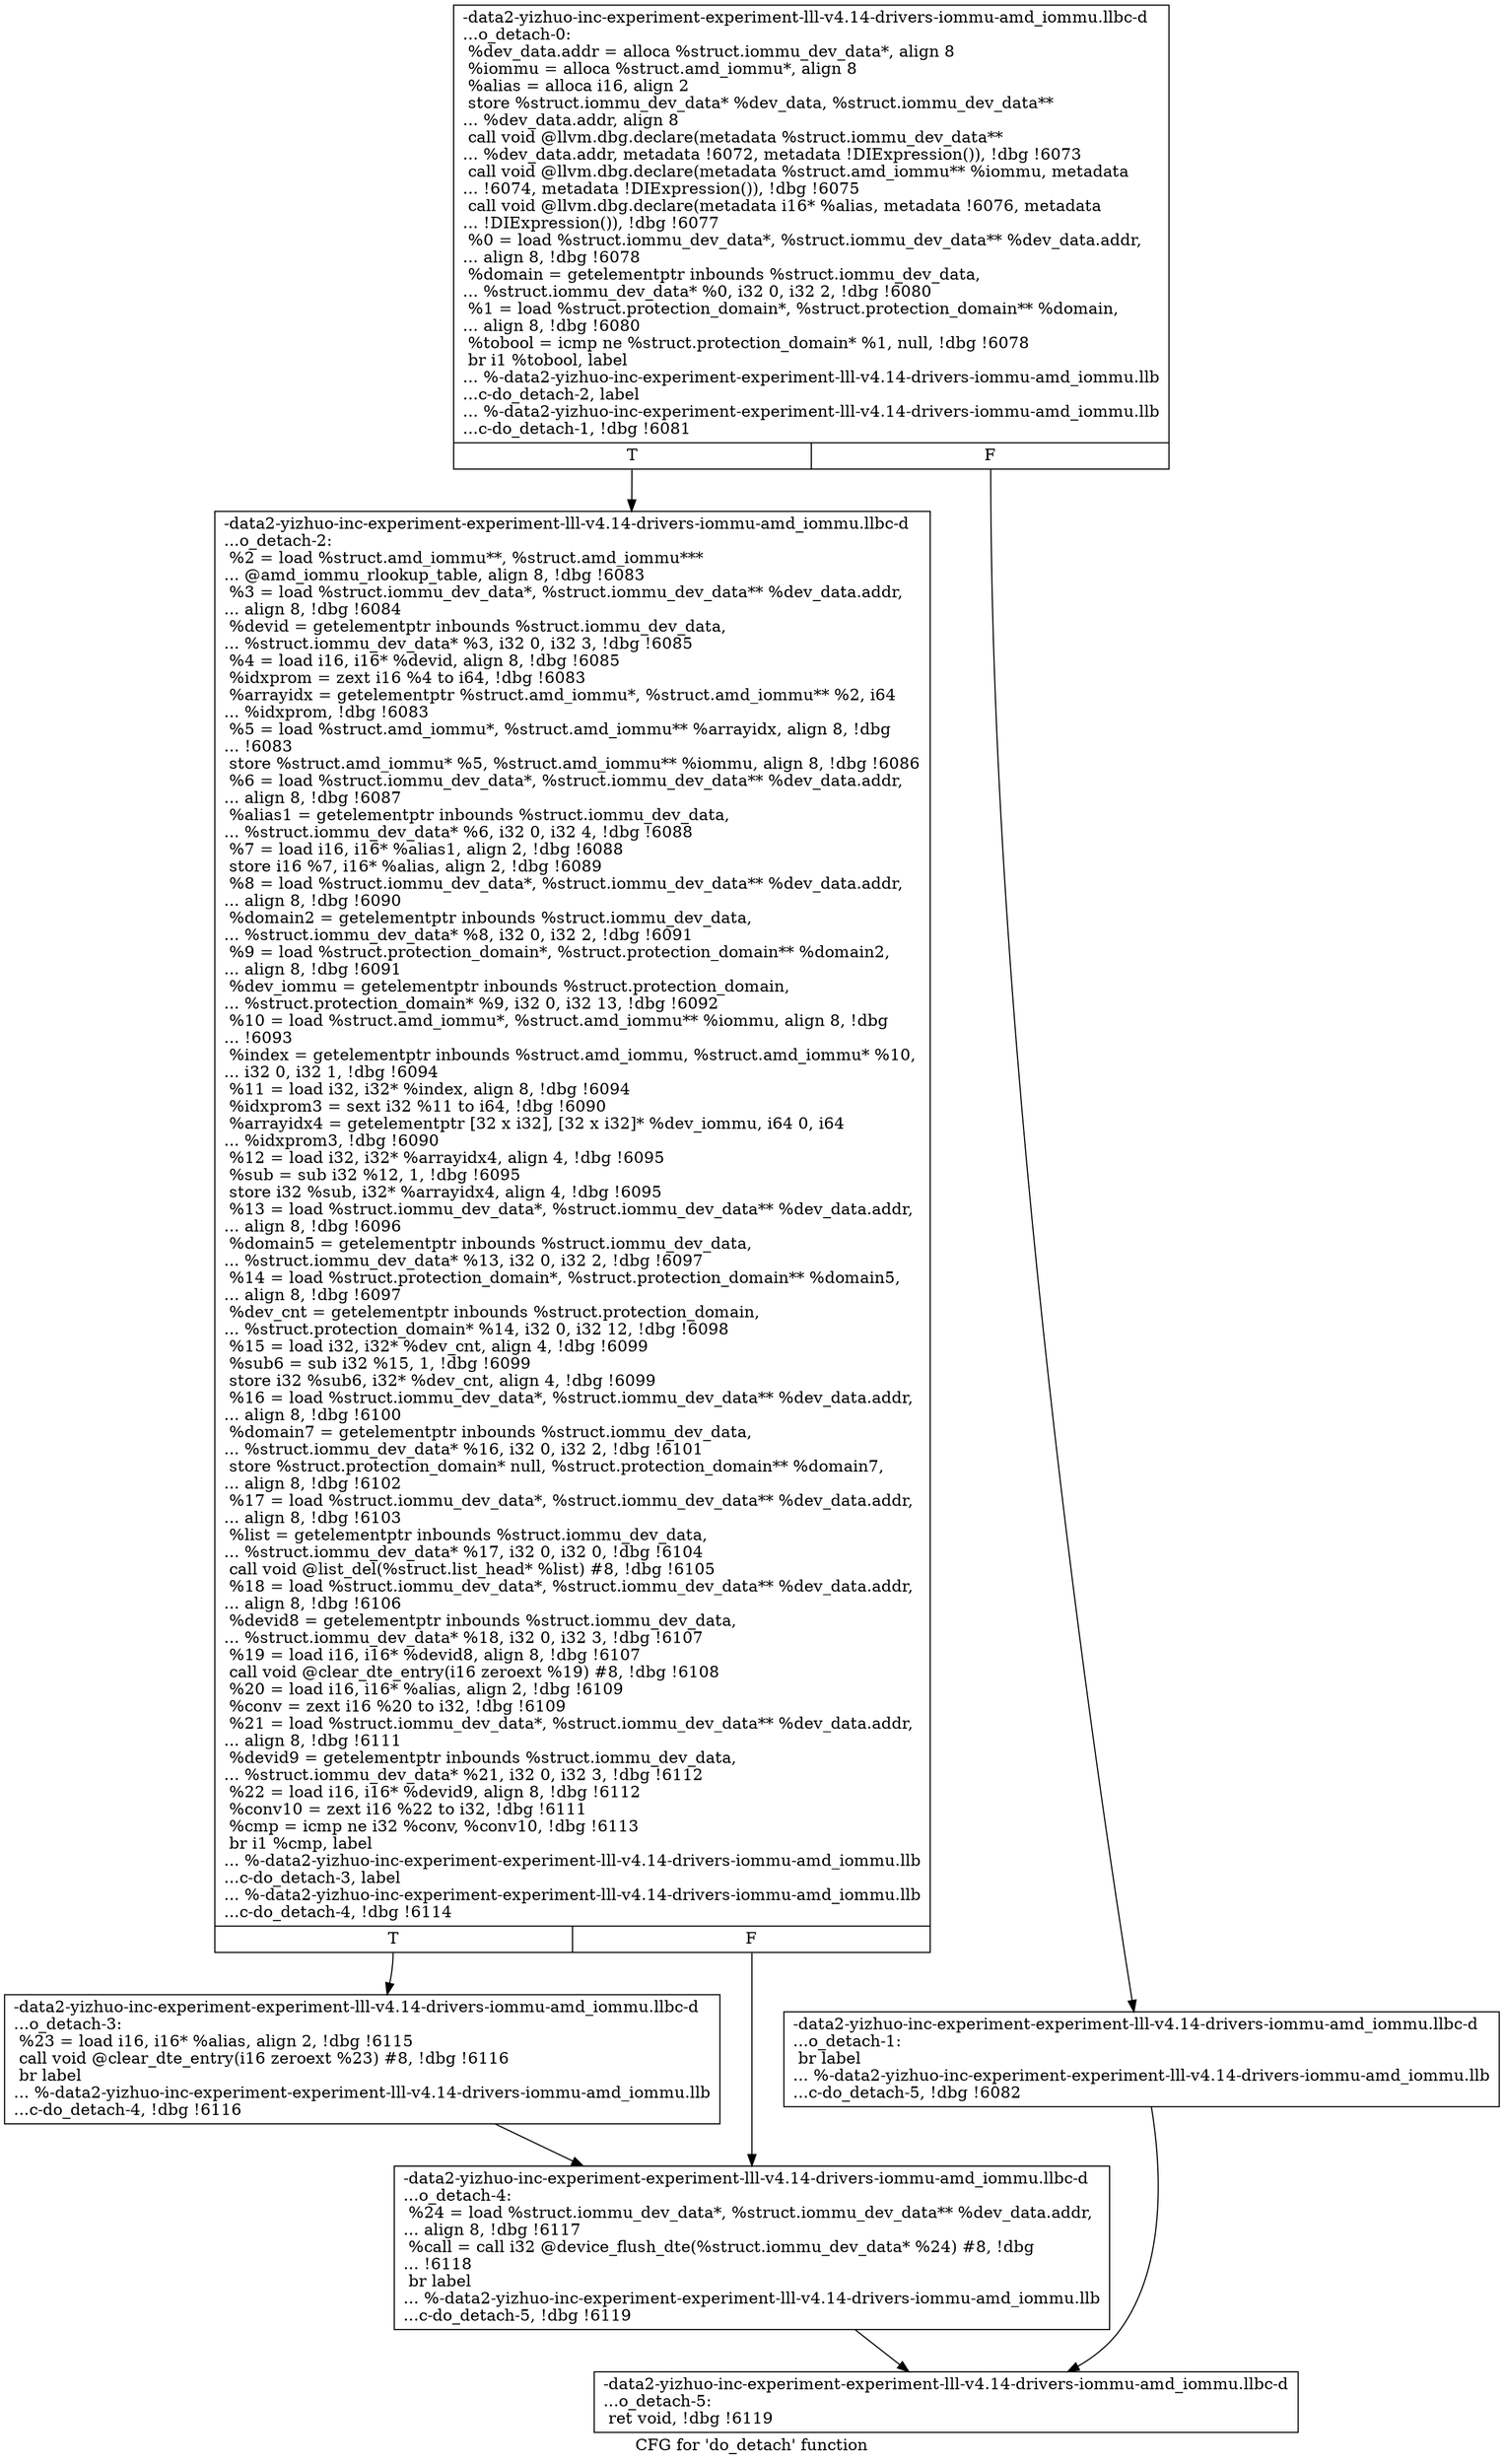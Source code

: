 digraph "CFG for 'do_detach' function" {
	label="CFG for 'do_detach' function";

	Node0x561b947baf00 [shape=record,label="{-data2-yizhuo-inc-experiment-experiment-lll-v4.14-drivers-iommu-amd_iommu.llbc-d\l...o_detach-0:\l  %dev_data.addr = alloca %struct.iommu_dev_data*, align 8\l  %iommu = alloca %struct.amd_iommu*, align 8\l  %alias = alloca i16, align 2\l  store %struct.iommu_dev_data* %dev_data, %struct.iommu_dev_data**\l... %dev_data.addr, align 8\l  call void @llvm.dbg.declare(metadata %struct.iommu_dev_data**\l... %dev_data.addr, metadata !6072, metadata !DIExpression()), !dbg !6073\l  call void @llvm.dbg.declare(metadata %struct.amd_iommu** %iommu, metadata\l... !6074, metadata !DIExpression()), !dbg !6075\l  call void @llvm.dbg.declare(metadata i16* %alias, metadata !6076, metadata\l... !DIExpression()), !dbg !6077\l  %0 = load %struct.iommu_dev_data*, %struct.iommu_dev_data** %dev_data.addr,\l... align 8, !dbg !6078\l  %domain = getelementptr inbounds %struct.iommu_dev_data,\l... %struct.iommu_dev_data* %0, i32 0, i32 2, !dbg !6080\l  %1 = load %struct.protection_domain*, %struct.protection_domain** %domain,\l... align 8, !dbg !6080\l  %tobool = icmp ne %struct.protection_domain* %1, null, !dbg !6078\l  br i1 %tobool, label\l... %-data2-yizhuo-inc-experiment-experiment-lll-v4.14-drivers-iommu-amd_iommu.llb\l...c-do_detach-2, label\l... %-data2-yizhuo-inc-experiment-experiment-lll-v4.14-drivers-iommu-amd_iommu.llb\l...c-do_detach-1, !dbg !6081\l|{<s0>T|<s1>F}}"];
	Node0x561b947baf00:s0 -> Node0x561b947bb900;
	Node0x561b947baf00:s1 -> Node0x561b947bb8b0;
	Node0x561b947bb8b0 [shape=record,label="{-data2-yizhuo-inc-experiment-experiment-lll-v4.14-drivers-iommu-amd_iommu.llbc-d\l...o_detach-1: \l  br label\l... %-data2-yizhuo-inc-experiment-experiment-lll-v4.14-drivers-iommu-amd_iommu.llb\l...c-do_detach-5, !dbg !6082\l}"];
	Node0x561b947bb8b0 -> Node0x561b947bb9f0;
	Node0x561b947bb900 [shape=record,label="{-data2-yizhuo-inc-experiment-experiment-lll-v4.14-drivers-iommu-amd_iommu.llbc-d\l...o_detach-2: \l  %2 = load %struct.amd_iommu**, %struct.amd_iommu***\l... @amd_iommu_rlookup_table, align 8, !dbg !6083\l  %3 = load %struct.iommu_dev_data*, %struct.iommu_dev_data** %dev_data.addr,\l... align 8, !dbg !6084\l  %devid = getelementptr inbounds %struct.iommu_dev_data,\l... %struct.iommu_dev_data* %3, i32 0, i32 3, !dbg !6085\l  %4 = load i16, i16* %devid, align 8, !dbg !6085\l  %idxprom = zext i16 %4 to i64, !dbg !6083\l  %arrayidx = getelementptr %struct.amd_iommu*, %struct.amd_iommu** %2, i64\l... %idxprom, !dbg !6083\l  %5 = load %struct.amd_iommu*, %struct.amd_iommu** %arrayidx, align 8, !dbg\l... !6083\l  store %struct.amd_iommu* %5, %struct.amd_iommu** %iommu, align 8, !dbg !6086\l  %6 = load %struct.iommu_dev_data*, %struct.iommu_dev_data** %dev_data.addr,\l... align 8, !dbg !6087\l  %alias1 = getelementptr inbounds %struct.iommu_dev_data,\l... %struct.iommu_dev_data* %6, i32 0, i32 4, !dbg !6088\l  %7 = load i16, i16* %alias1, align 2, !dbg !6088\l  store i16 %7, i16* %alias, align 2, !dbg !6089\l  %8 = load %struct.iommu_dev_data*, %struct.iommu_dev_data** %dev_data.addr,\l... align 8, !dbg !6090\l  %domain2 = getelementptr inbounds %struct.iommu_dev_data,\l... %struct.iommu_dev_data* %8, i32 0, i32 2, !dbg !6091\l  %9 = load %struct.protection_domain*, %struct.protection_domain** %domain2,\l... align 8, !dbg !6091\l  %dev_iommu = getelementptr inbounds %struct.protection_domain,\l... %struct.protection_domain* %9, i32 0, i32 13, !dbg !6092\l  %10 = load %struct.amd_iommu*, %struct.amd_iommu** %iommu, align 8, !dbg\l... !6093\l  %index = getelementptr inbounds %struct.amd_iommu, %struct.amd_iommu* %10,\l... i32 0, i32 1, !dbg !6094\l  %11 = load i32, i32* %index, align 8, !dbg !6094\l  %idxprom3 = sext i32 %11 to i64, !dbg !6090\l  %arrayidx4 = getelementptr [32 x i32], [32 x i32]* %dev_iommu, i64 0, i64\l... %idxprom3, !dbg !6090\l  %12 = load i32, i32* %arrayidx4, align 4, !dbg !6095\l  %sub = sub i32 %12, 1, !dbg !6095\l  store i32 %sub, i32* %arrayidx4, align 4, !dbg !6095\l  %13 = load %struct.iommu_dev_data*, %struct.iommu_dev_data** %dev_data.addr,\l... align 8, !dbg !6096\l  %domain5 = getelementptr inbounds %struct.iommu_dev_data,\l... %struct.iommu_dev_data* %13, i32 0, i32 2, !dbg !6097\l  %14 = load %struct.protection_domain*, %struct.protection_domain** %domain5,\l... align 8, !dbg !6097\l  %dev_cnt = getelementptr inbounds %struct.protection_domain,\l... %struct.protection_domain* %14, i32 0, i32 12, !dbg !6098\l  %15 = load i32, i32* %dev_cnt, align 4, !dbg !6099\l  %sub6 = sub i32 %15, 1, !dbg !6099\l  store i32 %sub6, i32* %dev_cnt, align 4, !dbg !6099\l  %16 = load %struct.iommu_dev_data*, %struct.iommu_dev_data** %dev_data.addr,\l... align 8, !dbg !6100\l  %domain7 = getelementptr inbounds %struct.iommu_dev_data,\l... %struct.iommu_dev_data* %16, i32 0, i32 2, !dbg !6101\l  store %struct.protection_domain* null, %struct.protection_domain** %domain7,\l... align 8, !dbg !6102\l  %17 = load %struct.iommu_dev_data*, %struct.iommu_dev_data** %dev_data.addr,\l... align 8, !dbg !6103\l  %list = getelementptr inbounds %struct.iommu_dev_data,\l... %struct.iommu_dev_data* %17, i32 0, i32 0, !dbg !6104\l  call void @list_del(%struct.list_head* %list) #8, !dbg !6105\l  %18 = load %struct.iommu_dev_data*, %struct.iommu_dev_data** %dev_data.addr,\l... align 8, !dbg !6106\l  %devid8 = getelementptr inbounds %struct.iommu_dev_data,\l... %struct.iommu_dev_data* %18, i32 0, i32 3, !dbg !6107\l  %19 = load i16, i16* %devid8, align 8, !dbg !6107\l  call void @clear_dte_entry(i16 zeroext %19) #8, !dbg !6108\l  %20 = load i16, i16* %alias, align 2, !dbg !6109\l  %conv = zext i16 %20 to i32, !dbg !6109\l  %21 = load %struct.iommu_dev_data*, %struct.iommu_dev_data** %dev_data.addr,\l... align 8, !dbg !6111\l  %devid9 = getelementptr inbounds %struct.iommu_dev_data,\l... %struct.iommu_dev_data* %21, i32 0, i32 3, !dbg !6112\l  %22 = load i16, i16* %devid9, align 8, !dbg !6112\l  %conv10 = zext i16 %22 to i32, !dbg !6111\l  %cmp = icmp ne i32 %conv, %conv10, !dbg !6113\l  br i1 %cmp, label\l... %-data2-yizhuo-inc-experiment-experiment-lll-v4.14-drivers-iommu-amd_iommu.llb\l...c-do_detach-3, label\l... %-data2-yizhuo-inc-experiment-experiment-lll-v4.14-drivers-iommu-amd_iommu.llb\l...c-do_detach-4, !dbg !6114\l|{<s0>T|<s1>F}}"];
	Node0x561b947bb900:s0 -> Node0x561b947bb950;
	Node0x561b947bb900:s1 -> Node0x561b947bb9a0;
	Node0x561b947bb950 [shape=record,label="{-data2-yizhuo-inc-experiment-experiment-lll-v4.14-drivers-iommu-amd_iommu.llbc-d\l...o_detach-3: \l  %23 = load i16, i16* %alias, align 2, !dbg !6115\l  call void @clear_dte_entry(i16 zeroext %23) #8, !dbg !6116\l  br label\l... %-data2-yizhuo-inc-experiment-experiment-lll-v4.14-drivers-iommu-amd_iommu.llb\l...c-do_detach-4, !dbg !6116\l}"];
	Node0x561b947bb950 -> Node0x561b947bb9a0;
	Node0x561b947bb9a0 [shape=record,label="{-data2-yizhuo-inc-experiment-experiment-lll-v4.14-drivers-iommu-amd_iommu.llbc-d\l...o_detach-4: \l  %24 = load %struct.iommu_dev_data*, %struct.iommu_dev_data** %dev_data.addr,\l... align 8, !dbg !6117\l  %call = call i32 @device_flush_dte(%struct.iommu_dev_data* %24) #8, !dbg\l... !6118\l  br label\l... %-data2-yizhuo-inc-experiment-experiment-lll-v4.14-drivers-iommu-amd_iommu.llb\l...c-do_detach-5, !dbg !6119\l}"];
	Node0x561b947bb9a0 -> Node0x561b947bb9f0;
	Node0x561b947bb9f0 [shape=record,label="{-data2-yizhuo-inc-experiment-experiment-lll-v4.14-drivers-iommu-amd_iommu.llbc-d\l...o_detach-5: \l  ret void, !dbg !6119\l}"];
}

